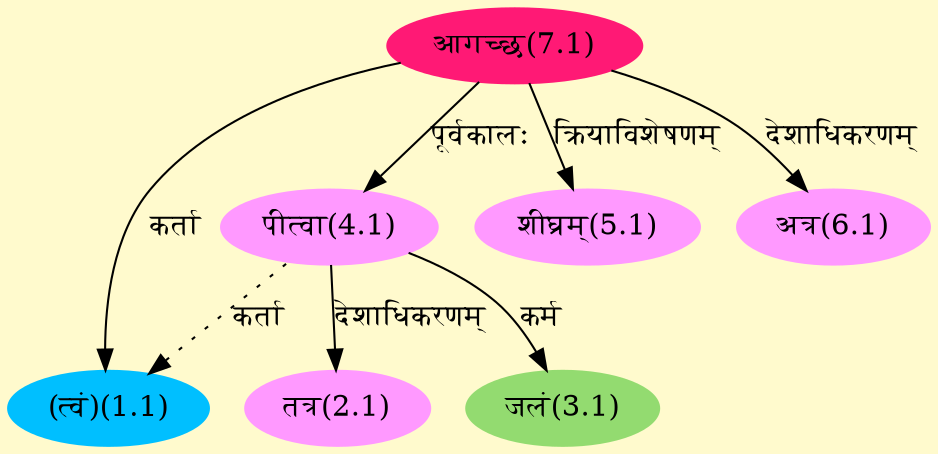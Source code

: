 digraph G{
rankdir=BT;
 compound=true;
 bgcolor="lemonchiffon1";
Node1_1 [style=filled, color="#00BFFF" label = "(त्वं)(1.1)"]
Node7_1 [style=filled, color="#FF1975" label = "आगच्छ(7.1)"]
Node4_1 [style=filled, color="#FF99FF" label = "पीत्वा(4.1)"]
Node2_1 [style=filled, color="#FF99FF" label = "तत्र(2.1)"]
Node3_1 [style=filled, color="#93DB70" label = "जलं(3.1)"]
Node5_1 [style=filled, color="#FF99FF" label = "शीघ्रम्(5.1)"]
Node6_1 [style=filled, color="#FF99FF" label = "अत्र(6.1)"]
/* Start of Relations section */

Node1_1 -> Node7_1 [  label="कर्ता"  dir="back" ]
Node1_1 -> Node4_1 [ style=dotted label="कर्ता"  dir="back" ]
Node2_1 -> Node4_1 [  label="देशाधिकरणम्"  dir="back" ]
Node3_1 -> Node4_1 [  label="कर्म"  dir="back" ]
Node4_1 -> Node7_1 [  label="पूर्वकालः"  dir="back" ]
Node5_1 -> Node7_1 [  label="क्रियाविशेषणम्"  dir="back" ]
Node6_1 -> Node7_1 [  label="देशाधिकरणम्"  dir="back" ]
}
